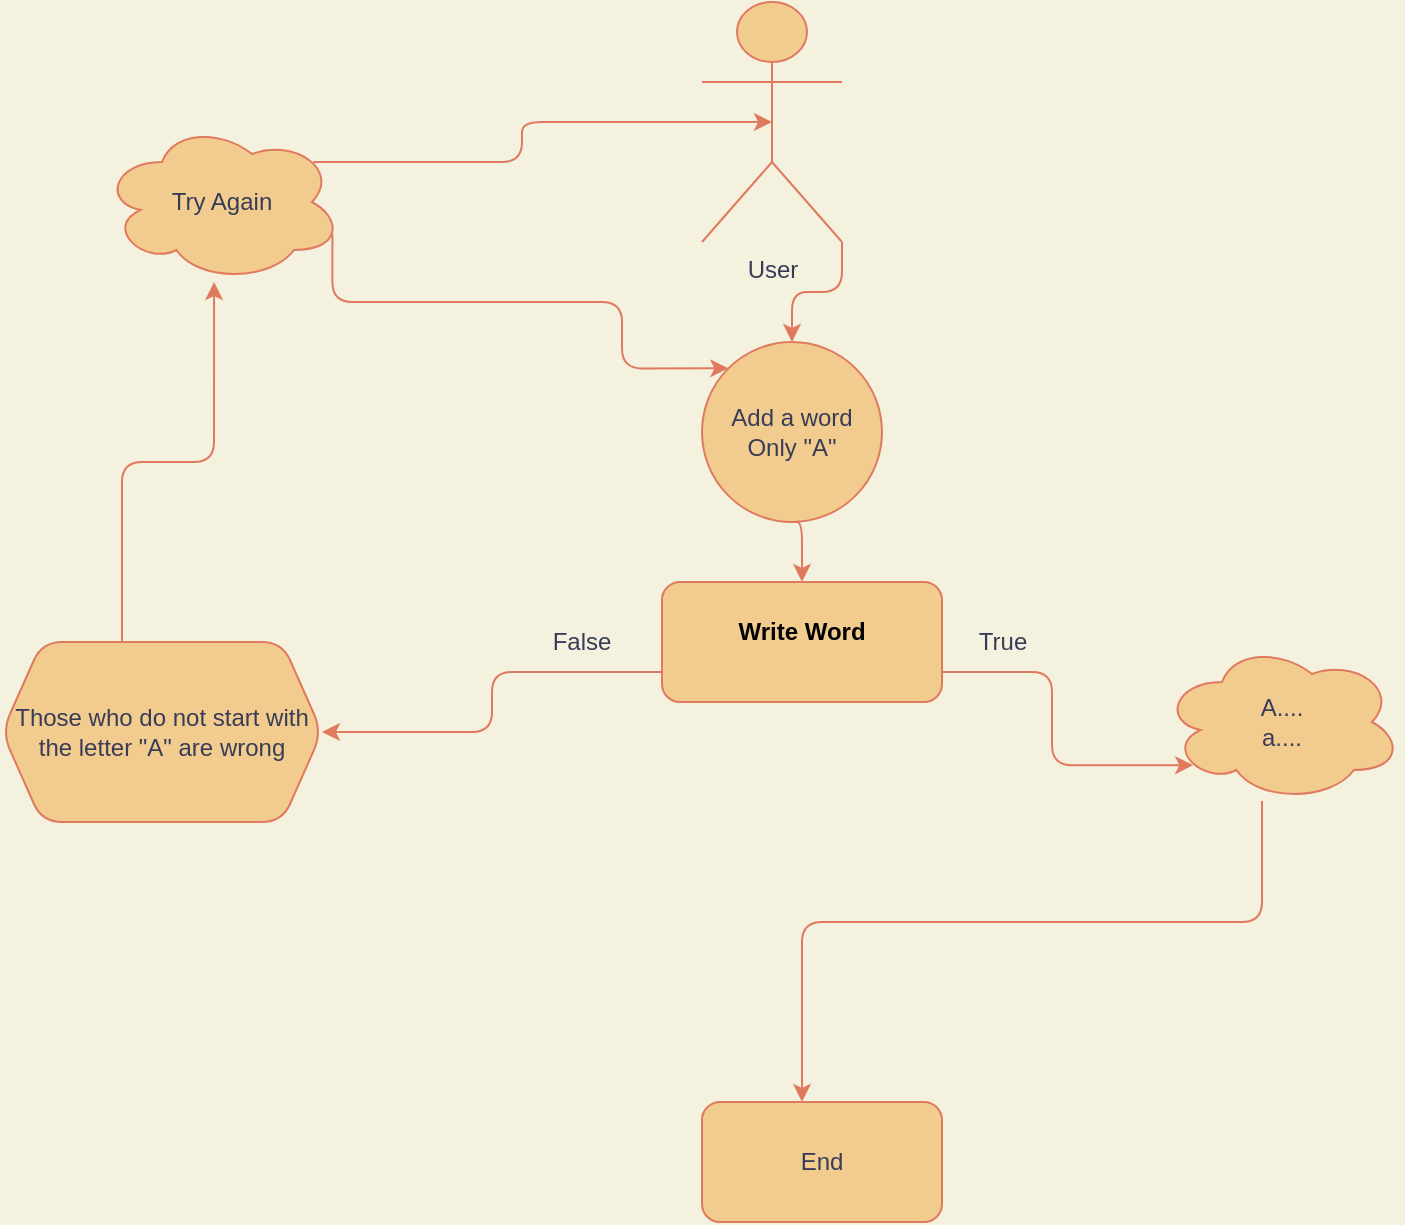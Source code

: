 <mxfile version="14.4.7" type="github">
  <diagram id="hXWebS4L12MQLWeLPiMe" name="Page-1">
    <mxGraphModel dx="1022" dy="437" grid="1" gridSize="10" guides="1" tooltips="1" connect="1" arrows="1" fold="1" page="1" pageScale="1" pageWidth="827" pageHeight="1169" background="#F4F1DE" math="0" shadow="0">
      <root>
        <mxCell id="0" />
        <mxCell id="1" parent="0" />
        <mxCell id="mNIyc40UTurYNWEOYkl3-6" style="edgeStyle=orthogonalEdgeStyle;orthogonalLoop=1;jettySize=auto;html=1;exitX=1;exitY=1;exitDx=0;exitDy=0;exitPerimeter=0;strokeColor=#E07A5F;fontColor=#393C56;labelBackgroundColor=#F4F1DE;" parent="1" source="p9b0ny9bxRuTfbI5c9es-7" target="mNIyc40UTurYNWEOYkl3-4" edge="1">
          <mxGeometry relative="1" as="geometry" />
        </mxCell>
        <mxCell id="p9b0ny9bxRuTfbI5c9es-7" value="User" style="shape=umlActor;verticalLabelPosition=bottom;verticalAlign=top;html=1;outlineConnect=0;fillColor=#F2CC8F;strokeColor=#E07A5F;fontColor=#393C56;rounded=1;" parent="1" vertex="1">
          <mxGeometry x="350" y="10" width="70" height="120" as="geometry" />
        </mxCell>
        <mxCell id="mNIyc40UTurYNWEOYkl3-29" style="edgeStyle=orthogonalEdgeStyle;rounded=1;orthogonalLoop=1;jettySize=auto;html=1;exitX=0.5;exitY=1;exitDx=0;exitDy=0;entryX=0.5;entryY=0;entryDx=0;entryDy=0;strokeColor=#E07A5F;fillColor=#F2CC8F;fontColor=#393C56;" parent="1" source="mNIyc40UTurYNWEOYkl3-4" target="mNIyc40UTurYNWEOYkl3-28" edge="1">
          <mxGeometry relative="1" as="geometry" />
        </mxCell>
        <mxCell id="mNIyc40UTurYNWEOYkl3-4" value="Add a word&lt;br&gt;Only &quot;A&quot;" style="ellipse;whiteSpace=wrap;html=1;aspect=fixed;fillColor=#F2CC8F;strokeColor=#E07A5F;fontColor=#393C56;rounded=1;" parent="1" vertex="1">
          <mxGeometry x="350" y="180" width="90" height="90" as="geometry" />
        </mxCell>
        <mxCell id="mNIyc40UTurYNWEOYkl3-27" value="" style="edgeStyle=orthogonalEdgeStyle;rounded=1;orthogonalLoop=1;jettySize=auto;html=1;strokeColor=#E07A5F;fillColor=#F2CC8F;fontColor=#393C56;" parent="1" source="mNIyc40UTurYNWEOYkl3-7" target="mNIyc40UTurYNWEOYkl3-26" edge="1">
          <mxGeometry relative="1" as="geometry">
            <Array as="points">
              <mxPoint x="630" y="470" />
              <mxPoint x="400" y="470" />
            </Array>
          </mxGeometry>
        </mxCell>
        <mxCell id="mNIyc40UTurYNWEOYkl3-7" value="A....&lt;br&gt;a...." style="ellipse;shape=cloud;whiteSpace=wrap;html=1;fillColor=#F2CC8F;strokeColor=#E07A5F;fontColor=#393C56;rounded=1;" parent="1" vertex="1">
          <mxGeometry x="580" y="330" width="120" height="80" as="geometry" />
        </mxCell>
        <mxCell id="mNIyc40UTurYNWEOYkl3-12" style="edgeStyle=orthogonalEdgeStyle;orthogonalLoop=1;jettySize=auto;html=1;exitX=0.375;exitY=0;exitDx=0;exitDy=0;entryX=0.467;entryY=1;entryDx=0;entryDy=0;entryPerimeter=0;strokeColor=#E07A5F;fontColor=#393C56;labelBackgroundColor=#F4F1DE;" parent="1" source="mNIyc40UTurYNWEOYkl3-9" target="mNIyc40UTurYNWEOYkl3-11" edge="1">
          <mxGeometry relative="1" as="geometry" />
        </mxCell>
        <mxCell id="mNIyc40UTurYNWEOYkl3-9" value="&lt;span style=&quot;font-size: 12px&quot;&gt;Those who do not start with the letter &quot;A&quot; are wrong&lt;/span&gt;" style="shape=hexagon;perimeter=hexagonPerimeter2;whiteSpace=wrap;html=1;fixedSize=1;fillColor=#F2CC8F;strokeColor=#E07A5F;fontColor=#393C56;rounded=1;" parent="1" vertex="1">
          <mxGeometry y="330" width="160" height="90" as="geometry" />
        </mxCell>
        <mxCell id="mNIyc40UTurYNWEOYkl3-13" style="edgeStyle=orthogonalEdgeStyle;orthogonalLoop=1;jettySize=auto;html=1;exitX=0.96;exitY=0.7;exitDx=0;exitDy=0;exitPerimeter=0;entryX=0;entryY=0;entryDx=0;entryDy=0;strokeColor=#E07A5F;fontColor=#393C56;labelBackgroundColor=#F4F1DE;" parent="1" source="mNIyc40UTurYNWEOYkl3-11" target="mNIyc40UTurYNWEOYkl3-4" edge="1">
          <mxGeometry relative="1" as="geometry">
            <mxPoint x="310" y="200" as="targetPoint" />
            <Array as="points">
              <mxPoint x="165" y="160" />
              <mxPoint x="310" y="160" />
              <mxPoint x="310" y="193" />
            </Array>
          </mxGeometry>
        </mxCell>
        <mxCell id="mNIyc40UTurYNWEOYkl3-20" style="edgeStyle=orthogonalEdgeStyle;orthogonalLoop=1;jettySize=auto;html=1;exitX=0.88;exitY=0.25;exitDx=0;exitDy=0;exitPerimeter=0;entryX=0.5;entryY=0.5;entryDx=0;entryDy=0;entryPerimeter=0;strokeColor=#E07A5F;fontColor=#393C56;labelBackgroundColor=#F4F1DE;" parent="1" source="mNIyc40UTurYNWEOYkl3-11" target="p9b0ny9bxRuTfbI5c9es-7" edge="1">
          <mxGeometry relative="1" as="geometry" />
        </mxCell>
        <mxCell id="mNIyc40UTurYNWEOYkl3-11" value="Try Again" style="ellipse;shape=cloud;whiteSpace=wrap;html=1;fillColor=#F2CC8F;strokeColor=#E07A5F;fontColor=#393C56;rounded=1;" parent="1" vertex="1">
          <mxGeometry x="50" y="70" width="120" height="80" as="geometry" />
        </mxCell>
        <mxCell id="mNIyc40UTurYNWEOYkl3-14" value="False" style="text;html=1;strokeColor=none;fillColor=none;align=center;verticalAlign=middle;whiteSpace=wrap;fontColor=#393C56;rounded=1;" parent="1" vertex="1">
          <mxGeometry x="270" y="320" width="40" height="20" as="geometry" />
        </mxCell>
        <mxCell id="mNIyc40UTurYNWEOYkl3-26" value="End" style="whiteSpace=wrap;html=1;rounded=1;fontColor=#393C56;strokeColor=#E07A5F;fillColor=#F2CC8F;" parent="1" vertex="1">
          <mxGeometry x="350" y="560" width="120" height="60" as="geometry" />
        </mxCell>
        <mxCell id="mNIyc40UTurYNWEOYkl3-30" style="edgeStyle=orthogonalEdgeStyle;rounded=1;orthogonalLoop=1;jettySize=auto;html=1;exitX=0;exitY=0.75;exitDx=0;exitDy=0;entryX=1;entryY=0.5;entryDx=0;entryDy=0;strokeColor=#E07A5F;fillColor=#F2CC8F;fontColor=#393C56;" parent="1" source="mNIyc40UTurYNWEOYkl3-28" target="mNIyc40UTurYNWEOYkl3-9" edge="1">
          <mxGeometry relative="1" as="geometry" />
        </mxCell>
        <mxCell id="mNIyc40UTurYNWEOYkl3-31" style="edgeStyle=orthogonalEdgeStyle;rounded=1;orthogonalLoop=1;jettySize=auto;html=1;exitX=1;exitY=0.75;exitDx=0;exitDy=0;entryX=0.13;entryY=0.77;entryDx=0;entryDy=0;entryPerimeter=0;strokeColor=#E07A5F;fillColor=#F2CC8F;fontColor=#393C56;" parent="1" source="mNIyc40UTurYNWEOYkl3-28" target="mNIyc40UTurYNWEOYkl3-7" edge="1">
          <mxGeometry relative="1" as="geometry">
            <mxPoint x="540" y="340" as="sourcePoint" />
          </mxGeometry>
        </mxCell>
        <mxCell id="mNIyc40UTurYNWEOYkl3-28" value="&lt;p style=&quot;margin: 0px ; margin-top: 4px ; text-align: center&quot;&gt;&lt;br&gt;&lt;b&gt;Write Word&lt;/b&gt;&lt;/p&gt;" style="verticalAlign=top;align=left;overflow=fill;fontSize=12;fontFamily=Helvetica;html=1;rounded=1;strokeColor=#E07A5F;fillColor=#F2CC8F;" parent="1" vertex="1">
          <mxGeometry x="330" y="300" width="140" height="60" as="geometry" />
        </mxCell>
        <mxCell id="mNIyc40UTurYNWEOYkl3-35" value="True" style="text;html=1;align=center;verticalAlign=middle;resizable=0;points=[];autosize=1;fontColor=#393C56;" parent="1" vertex="1">
          <mxGeometry x="480" y="320" width="40" height="20" as="geometry" />
        </mxCell>
      </root>
    </mxGraphModel>
  </diagram>
</mxfile>
